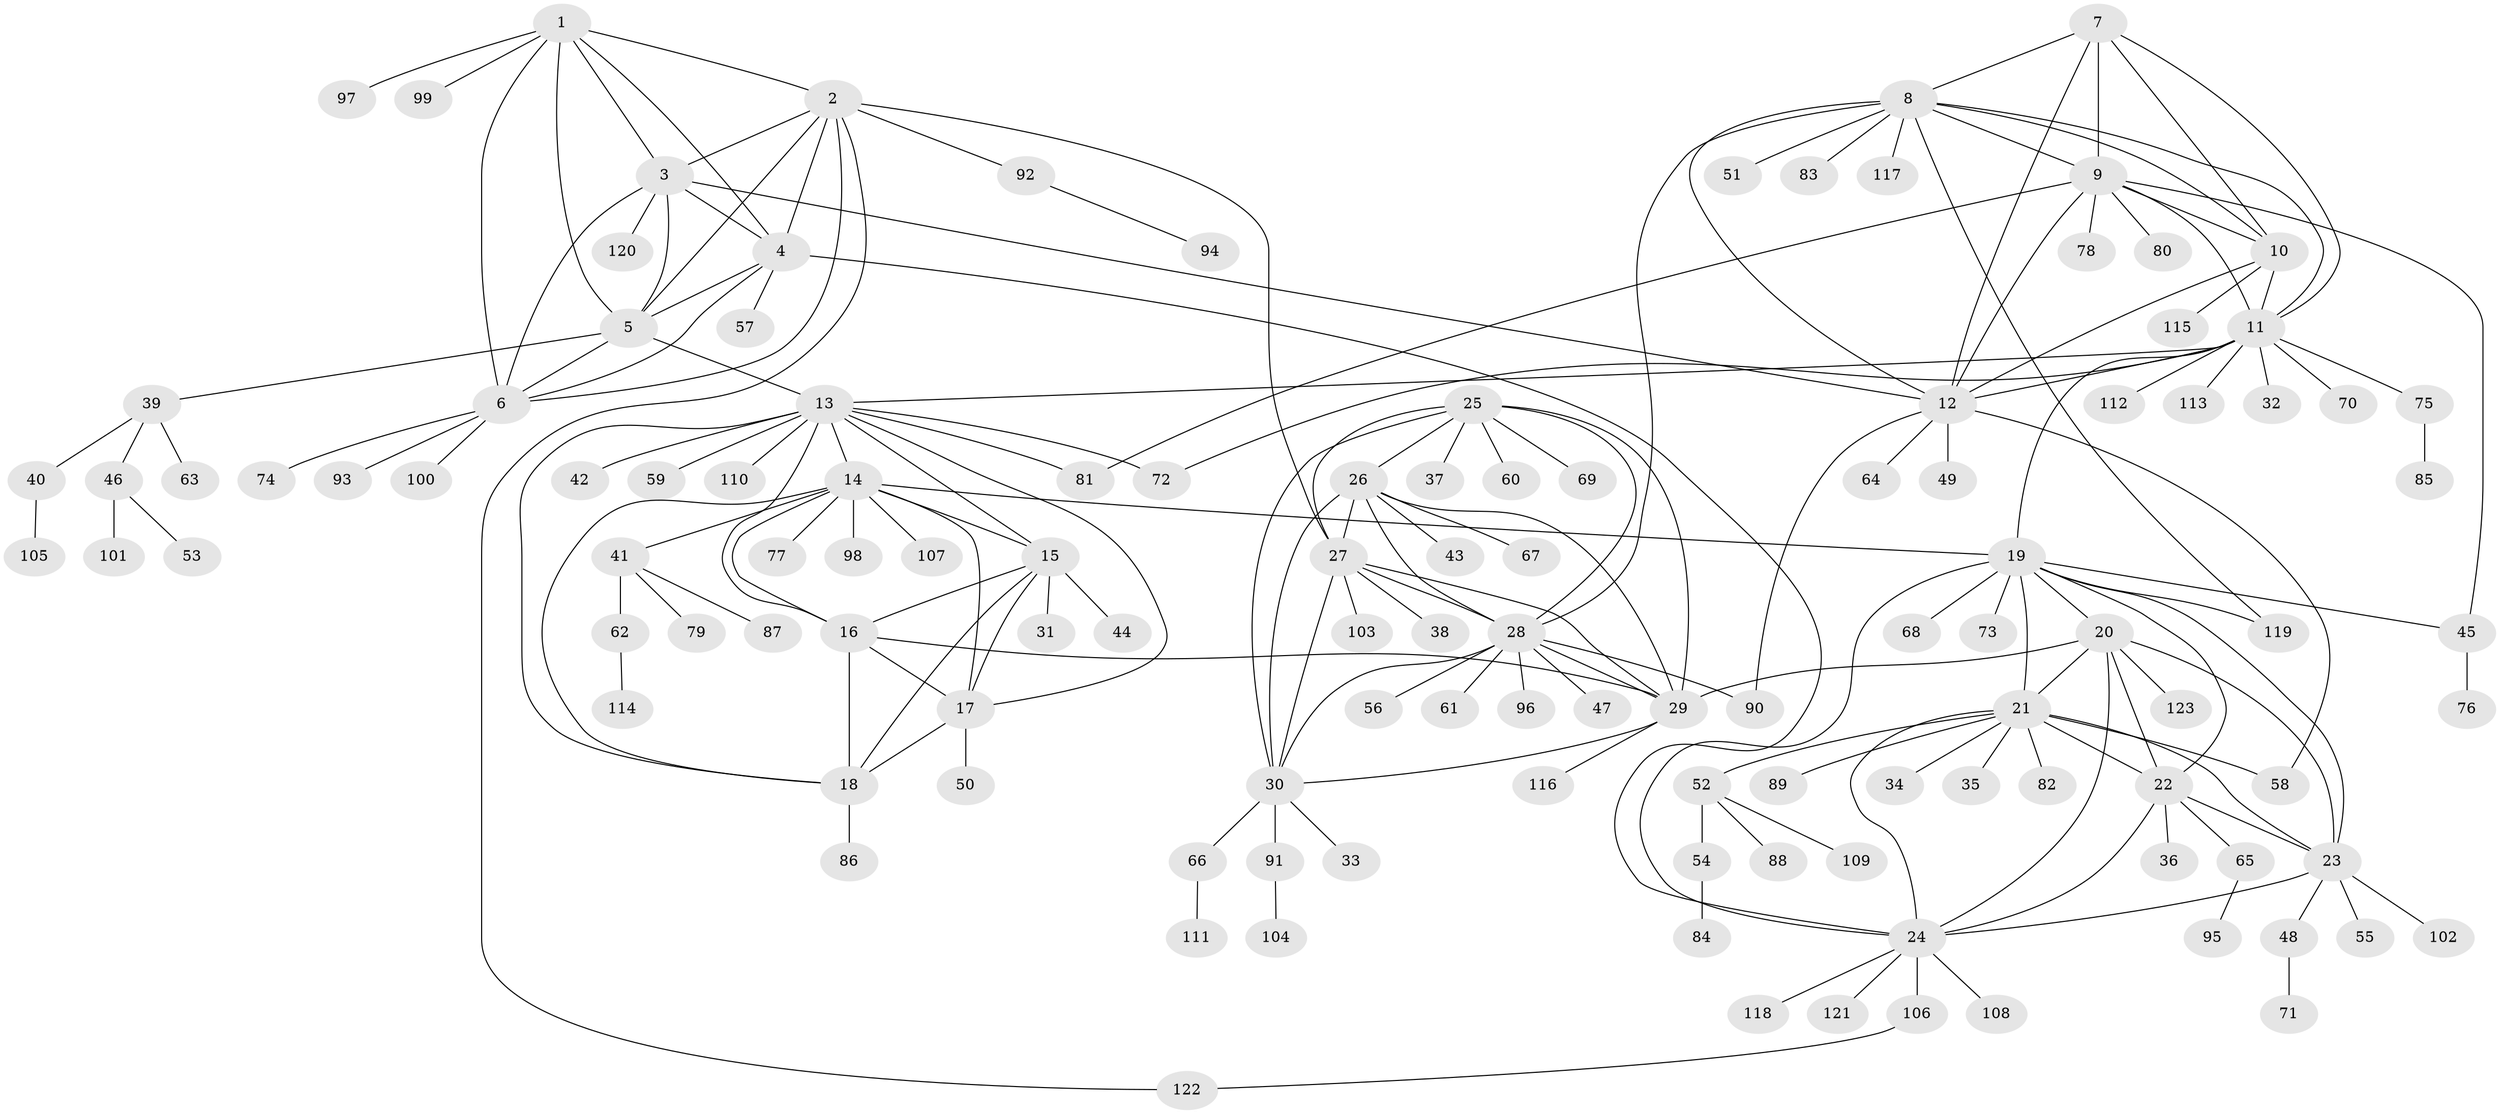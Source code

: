 // Generated by graph-tools (version 1.1) at 2025/26/03/09/25 03:26:40]
// undirected, 123 vertices, 185 edges
graph export_dot {
graph [start="1"]
  node [color=gray90,style=filled];
  1;
  2;
  3;
  4;
  5;
  6;
  7;
  8;
  9;
  10;
  11;
  12;
  13;
  14;
  15;
  16;
  17;
  18;
  19;
  20;
  21;
  22;
  23;
  24;
  25;
  26;
  27;
  28;
  29;
  30;
  31;
  32;
  33;
  34;
  35;
  36;
  37;
  38;
  39;
  40;
  41;
  42;
  43;
  44;
  45;
  46;
  47;
  48;
  49;
  50;
  51;
  52;
  53;
  54;
  55;
  56;
  57;
  58;
  59;
  60;
  61;
  62;
  63;
  64;
  65;
  66;
  67;
  68;
  69;
  70;
  71;
  72;
  73;
  74;
  75;
  76;
  77;
  78;
  79;
  80;
  81;
  82;
  83;
  84;
  85;
  86;
  87;
  88;
  89;
  90;
  91;
  92;
  93;
  94;
  95;
  96;
  97;
  98;
  99;
  100;
  101;
  102;
  103;
  104;
  105;
  106;
  107;
  108;
  109;
  110;
  111;
  112;
  113;
  114;
  115;
  116;
  117;
  118;
  119;
  120;
  121;
  122;
  123;
  1 -- 2;
  1 -- 3;
  1 -- 4;
  1 -- 5;
  1 -- 6;
  1 -- 97;
  1 -- 99;
  2 -- 3;
  2 -- 4;
  2 -- 5;
  2 -- 6;
  2 -- 27;
  2 -- 92;
  2 -- 122;
  3 -- 4;
  3 -- 5;
  3 -- 6;
  3 -- 12;
  3 -- 120;
  4 -- 5;
  4 -- 6;
  4 -- 24;
  4 -- 57;
  5 -- 6;
  5 -- 13;
  5 -- 39;
  6 -- 74;
  6 -- 93;
  6 -- 100;
  7 -- 8;
  7 -- 9;
  7 -- 10;
  7 -- 11;
  7 -- 12;
  8 -- 9;
  8 -- 10;
  8 -- 11;
  8 -- 12;
  8 -- 28;
  8 -- 51;
  8 -- 83;
  8 -- 117;
  8 -- 119;
  9 -- 10;
  9 -- 11;
  9 -- 12;
  9 -- 45;
  9 -- 78;
  9 -- 80;
  9 -- 81;
  10 -- 11;
  10 -- 12;
  10 -- 115;
  11 -- 12;
  11 -- 13;
  11 -- 19;
  11 -- 32;
  11 -- 70;
  11 -- 72;
  11 -- 75;
  11 -- 112;
  11 -- 113;
  12 -- 49;
  12 -- 58;
  12 -- 64;
  12 -- 90;
  13 -- 14;
  13 -- 15;
  13 -- 16;
  13 -- 17;
  13 -- 18;
  13 -- 42;
  13 -- 59;
  13 -- 72;
  13 -- 81;
  13 -- 110;
  14 -- 15;
  14 -- 16;
  14 -- 17;
  14 -- 18;
  14 -- 19;
  14 -- 41;
  14 -- 77;
  14 -- 98;
  14 -- 107;
  15 -- 16;
  15 -- 17;
  15 -- 18;
  15 -- 31;
  15 -- 44;
  16 -- 17;
  16 -- 18;
  16 -- 29;
  17 -- 18;
  17 -- 50;
  18 -- 86;
  19 -- 20;
  19 -- 21;
  19 -- 22;
  19 -- 23;
  19 -- 24;
  19 -- 45;
  19 -- 68;
  19 -- 73;
  19 -- 119;
  20 -- 21;
  20 -- 22;
  20 -- 23;
  20 -- 24;
  20 -- 29;
  20 -- 123;
  21 -- 22;
  21 -- 23;
  21 -- 24;
  21 -- 34;
  21 -- 35;
  21 -- 52;
  21 -- 58;
  21 -- 82;
  21 -- 89;
  22 -- 23;
  22 -- 24;
  22 -- 36;
  22 -- 65;
  23 -- 24;
  23 -- 48;
  23 -- 55;
  23 -- 102;
  24 -- 106;
  24 -- 108;
  24 -- 118;
  24 -- 121;
  25 -- 26;
  25 -- 27;
  25 -- 28;
  25 -- 29;
  25 -- 30;
  25 -- 37;
  25 -- 60;
  25 -- 69;
  26 -- 27;
  26 -- 28;
  26 -- 29;
  26 -- 30;
  26 -- 43;
  26 -- 67;
  27 -- 28;
  27 -- 29;
  27 -- 30;
  27 -- 38;
  27 -- 103;
  28 -- 29;
  28 -- 30;
  28 -- 47;
  28 -- 56;
  28 -- 61;
  28 -- 90;
  28 -- 96;
  29 -- 30;
  29 -- 116;
  30 -- 33;
  30 -- 66;
  30 -- 91;
  39 -- 40;
  39 -- 46;
  39 -- 63;
  40 -- 105;
  41 -- 62;
  41 -- 79;
  41 -- 87;
  45 -- 76;
  46 -- 53;
  46 -- 101;
  48 -- 71;
  52 -- 54;
  52 -- 88;
  52 -- 109;
  54 -- 84;
  62 -- 114;
  65 -- 95;
  66 -- 111;
  75 -- 85;
  91 -- 104;
  92 -- 94;
  106 -- 122;
}
